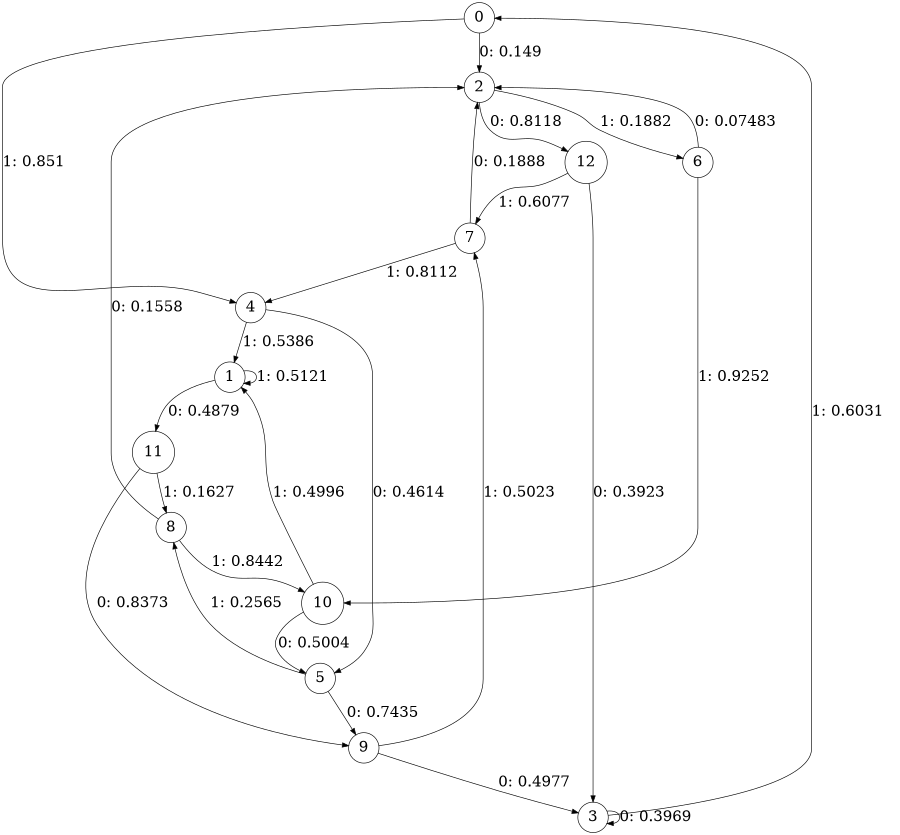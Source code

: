 digraph "ch13faceL4" {
size = "6,8.5";
ratio = "fill";
node [shape = circle];
node [fontsize = 24];
edge [fontsize = 24];
0 -> 2 [label = "0: 0.149    "];
0 -> 4 [label = "1: 0.851    "];
1 -> 11 [label = "0: 0.4879   "];
1 -> 1 [label = "1: 0.5121   "];
2 -> 12 [label = "0: 0.8118   "];
2 -> 6 [label = "1: 0.1882   "];
3 -> 3 [label = "0: 0.3969   "];
3 -> 0 [label = "1: 0.6031   "];
4 -> 5 [label = "0: 0.4614   "];
4 -> 1 [label = "1: 0.5386   "];
5 -> 9 [label = "0: 0.7435   "];
5 -> 8 [label = "1: 0.2565   "];
6 -> 2 [label = "0: 0.07483  "];
6 -> 10 [label = "1: 0.9252   "];
7 -> 2 [label = "0: 0.1888   "];
7 -> 4 [label = "1: 0.8112   "];
8 -> 2 [label = "0: 0.1558   "];
8 -> 10 [label = "1: 0.8442   "];
9 -> 3 [label = "0: 0.4977   "];
9 -> 7 [label = "1: 0.5023   "];
10 -> 5 [label = "0: 0.5004   "];
10 -> 1 [label = "1: 0.4996   "];
11 -> 9 [label = "0: 0.8373   "];
11 -> 8 [label = "1: 0.1627   "];
12 -> 3 [label = "0: 0.3923   "];
12 -> 7 [label = "1: 0.6077   "];
}